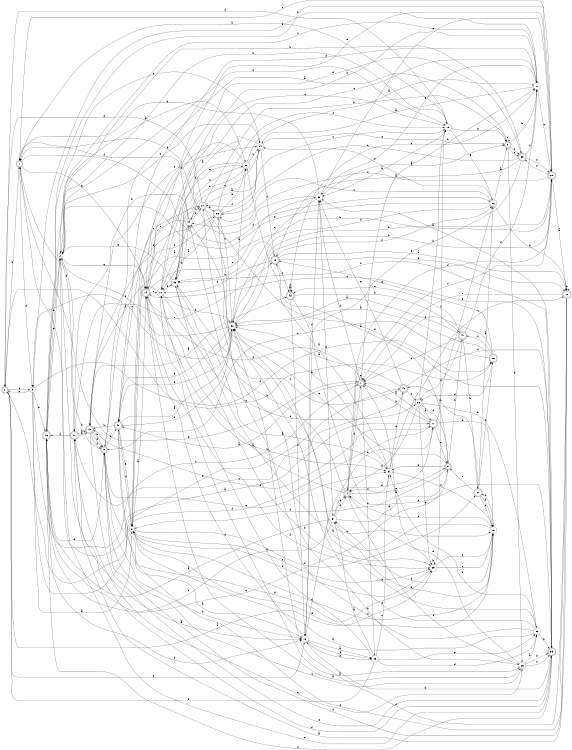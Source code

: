 digraph n38_1 {
__start0 [label="" shape="none"];

rankdir=LR;
size="8,5";

s0 [style="rounded,filled", color="black", fillcolor="white" shape="doublecircle", label="0"];
s1 [style="rounded,filled", color="black", fillcolor="white" shape="doublecircle", label="1"];
s2 [style="filled", color="black", fillcolor="white" shape="circle", label="2"];
s3 [style="rounded,filled", color="black", fillcolor="white" shape="doublecircle", label="3"];
s4 [style="rounded,filled", color="black", fillcolor="white" shape="doublecircle", label="4"];
s5 [style="filled", color="black", fillcolor="white" shape="circle", label="5"];
s6 [style="filled", color="black", fillcolor="white" shape="circle", label="6"];
s7 [style="rounded,filled", color="black", fillcolor="white" shape="doublecircle", label="7"];
s8 [style="rounded,filled", color="black", fillcolor="white" shape="doublecircle", label="8"];
s9 [style="rounded,filled", color="black", fillcolor="white" shape="doublecircle", label="9"];
s10 [style="filled", color="black", fillcolor="white" shape="circle", label="10"];
s11 [style="rounded,filled", color="black", fillcolor="white" shape="doublecircle", label="11"];
s12 [style="rounded,filled", color="black", fillcolor="white" shape="doublecircle", label="12"];
s13 [style="filled", color="black", fillcolor="white" shape="circle", label="13"];
s14 [style="rounded,filled", color="black", fillcolor="white" shape="doublecircle", label="14"];
s15 [style="rounded,filled", color="black", fillcolor="white" shape="doublecircle", label="15"];
s16 [style="rounded,filled", color="black", fillcolor="white" shape="doublecircle", label="16"];
s17 [style="rounded,filled", color="black", fillcolor="white" shape="doublecircle", label="17"];
s18 [style="filled", color="black", fillcolor="white" shape="circle", label="18"];
s19 [style="filled", color="black", fillcolor="white" shape="circle", label="19"];
s20 [style="rounded,filled", color="black", fillcolor="white" shape="doublecircle", label="20"];
s21 [style="filled", color="black", fillcolor="white" shape="circle", label="21"];
s22 [style="filled", color="black", fillcolor="white" shape="circle", label="22"];
s23 [style="filled", color="black", fillcolor="white" shape="circle", label="23"];
s24 [style="filled", color="black", fillcolor="white" shape="circle", label="24"];
s25 [style="rounded,filled", color="black", fillcolor="white" shape="doublecircle", label="25"];
s26 [style="filled", color="black", fillcolor="white" shape="circle", label="26"];
s27 [style="filled", color="black", fillcolor="white" shape="circle", label="27"];
s28 [style="filled", color="black", fillcolor="white" shape="circle", label="28"];
s29 [style="filled", color="black", fillcolor="white" shape="circle", label="29"];
s30 [style="filled", color="black", fillcolor="white" shape="circle", label="30"];
s31 [style="filled", color="black", fillcolor="white" shape="circle", label="31"];
s32 [style="filled", color="black", fillcolor="white" shape="circle", label="32"];
s33 [style="filled", color="black", fillcolor="white" shape="circle", label="33"];
s34 [style="filled", color="black", fillcolor="white" shape="circle", label="34"];
s35 [style="rounded,filled", color="black", fillcolor="white" shape="doublecircle", label="35"];
s36 [style="filled", color="black", fillcolor="white" shape="circle", label="36"];
s37 [style="rounded,filled", color="black", fillcolor="white" shape="doublecircle", label="37"];
s38 [style="rounded,filled", color="black", fillcolor="white" shape="doublecircle", label="38"];
s39 [style="rounded,filled", color="black", fillcolor="white" shape="doublecircle", label="39"];
s40 [style="rounded,filled", color="black", fillcolor="white" shape="doublecircle", label="40"];
s41 [style="rounded,filled", color="black", fillcolor="white" shape="doublecircle", label="41"];
s42 [style="rounded,filled", color="black", fillcolor="white" shape="doublecircle", label="42"];
s43 [style="rounded,filled", color="black", fillcolor="white" shape="doublecircle", label="43"];
s44 [style="filled", color="black", fillcolor="white" shape="circle", label="44"];
s45 [style="filled", color="black", fillcolor="white" shape="circle", label="45"];
s46 [style="rounded,filled", color="black", fillcolor="white" shape="doublecircle", label="46"];
s0 -> s23 [label="a"];
s0 -> s1 [label="b"];
s0 -> s16 [label="c"];
s0 -> s6 [label="d"];
s0 -> s43 [label="e"];
s0 -> s13 [label="f"];
s1 -> s17 [label="a"];
s1 -> s7 [label="b"];
s1 -> s20 [label="c"];
s1 -> s6 [label="d"];
s1 -> s14 [label="e"];
s1 -> s22 [label="f"];
s2 -> s13 [label="a"];
s2 -> s19 [label="b"];
s2 -> s14 [label="c"];
s2 -> s11 [label="d"];
s2 -> s46 [label="e"];
s2 -> s19 [label="f"];
s3 -> s9 [label="a"];
s3 -> s21 [label="b"];
s3 -> s39 [label="c"];
s3 -> s26 [label="d"];
s3 -> s39 [label="e"];
s3 -> s3 [label="f"];
s4 -> s10 [label="a"];
s4 -> s44 [label="b"];
s4 -> s26 [label="c"];
s4 -> s20 [label="d"];
s4 -> s8 [label="e"];
s4 -> s7 [label="f"];
s5 -> s14 [label="a"];
s5 -> s20 [label="b"];
s5 -> s38 [label="c"];
s5 -> s37 [label="d"];
s5 -> s23 [label="e"];
s5 -> s18 [label="f"];
s6 -> s5 [label="a"];
s6 -> s0 [label="b"];
s6 -> s7 [label="c"];
s6 -> s16 [label="d"];
s6 -> s46 [label="e"];
s6 -> s17 [label="f"];
s7 -> s40 [label="a"];
s7 -> s21 [label="b"];
s7 -> s29 [label="c"];
s7 -> s30 [label="d"];
s7 -> s7 [label="e"];
s7 -> s14 [label="f"];
s8 -> s25 [label="a"];
s8 -> s34 [label="b"];
s8 -> s46 [label="c"];
s8 -> s5 [label="d"];
s8 -> s44 [label="e"];
s8 -> s41 [label="f"];
s9 -> s13 [label="a"];
s9 -> s2 [label="b"];
s9 -> s27 [label="c"];
s9 -> s13 [label="d"];
s9 -> s34 [label="e"];
s9 -> s40 [label="f"];
s10 -> s26 [label="a"];
s10 -> s21 [label="b"];
s10 -> s36 [label="c"];
s10 -> s32 [label="d"];
s10 -> s45 [label="e"];
s10 -> s15 [label="f"];
s11 -> s15 [label="a"];
s11 -> s15 [label="b"];
s11 -> s26 [label="c"];
s11 -> s35 [label="d"];
s11 -> s25 [label="e"];
s11 -> s46 [label="f"];
s12 -> s11 [label="a"];
s12 -> s12 [label="b"];
s12 -> s9 [label="c"];
s12 -> s40 [label="d"];
s12 -> s7 [label="e"];
s12 -> s32 [label="f"];
s13 -> s29 [label="a"];
s13 -> s17 [label="b"];
s13 -> s29 [label="c"];
s13 -> s30 [label="d"];
s13 -> s29 [label="e"];
s13 -> s14 [label="f"];
s14 -> s26 [label="a"];
s14 -> s34 [label="b"];
s14 -> s30 [label="c"];
s14 -> s39 [label="d"];
s14 -> s10 [label="e"];
s14 -> s23 [label="f"];
s15 -> s42 [label="a"];
s15 -> s9 [label="b"];
s15 -> s24 [label="c"];
s15 -> s9 [label="d"];
s15 -> s35 [label="e"];
s15 -> s9 [label="f"];
s16 -> s32 [label="a"];
s16 -> s7 [label="b"];
s16 -> s9 [label="c"];
s16 -> s36 [label="d"];
s16 -> s25 [label="e"];
s16 -> s41 [label="f"];
s17 -> s7 [label="a"];
s17 -> s7 [label="b"];
s17 -> s18 [label="c"];
s17 -> s15 [label="d"];
s17 -> s8 [label="e"];
s17 -> s22 [label="f"];
s18 -> s45 [label="a"];
s18 -> s31 [label="b"];
s18 -> s4 [label="c"];
s18 -> s37 [label="d"];
s18 -> s5 [label="e"];
s18 -> s31 [label="f"];
s19 -> s30 [label="a"];
s19 -> s1 [label="b"];
s19 -> s10 [label="c"];
s19 -> s3 [label="d"];
s19 -> s22 [label="e"];
s19 -> s0 [label="f"];
s20 -> s12 [label="a"];
s20 -> s32 [label="b"];
s20 -> s44 [label="c"];
s20 -> s39 [label="d"];
s20 -> s14 [label="e"];
s20 -> s4 [label="f"];
s21 -> s24 [label="a"];
s21 -> s6 [label="b"];
s21 -> s20 [label="c"];
s21 -> s40 [label="d"];
s21 -> s30 [label="e"];
s21 -> s2 [label="f"];
s22 -> s3 [label="a"];
s22 -> s12 [label="b"];
s22 -> s38 [label="c"];
s22 -> s24 [label="d"];
s22 -> s2 [label="e"];
s22 -> s32 [label="f"];
s23 -> s7 [label="a"];
s23 -> s23 [label="b"];
s23 -> s18 [label="c"];
s23 -> s5 [label="d"];
s23 -> s18 [label="e"];
s23 -> s19 [label="f"];
s24 -> s14 [label="a"];
s24 -> s2 [label="b"];
s24 -> s44 [label="c"];
s24 -> s27 [label="d"];
s24 -> s3 [label="e"];
s24 -> s25 [label="f"];
s25 -> s12 [label="a"];
s25 -> s45 [label="b"];
s25 -> s42 [label="c"];
s25 -> s10 [label="d"];
s25 -> s12 [label="e"];
s25 -> s22 [label="f"];
s26 -> s33 [label="a"];
s26 -> s38 [label="b"];
s26 -> s9 [label="c"];
s26 -> s35 [label="d"];
s26 -> s4 [label="e"];
s26 -> s35 [label="f"];
s27 -> s24 [label="a"];
s27 -> s3 [label="b"];
s27 -> s18 [label="c"];
s27 -> s35 [label="d"];
s27 -> s38 [label="e"];
s27 -> s0 [label="f"];
s28 -> s21 [label="a"];
s28 -> s40 [label="b"];
s28 -> s24 [label="c"];
s28 -> s45 [label="d"];
s28 -> s45 [label="e"];
s28 -> s14 [label="f"];
s29 -> s31 [label="a"];
s29 -> s10 [label="b"];
s29 -> s34 [label="c"];
s29 -> s33 [label="d"];
s29 -> s33 [label="e"];
s29 -> s0 [label="f"];
s30 -> s3 [label="a"];
s30 -> s1 [label="b"];
s30 -> s32 [label="c"];
s30 -> s31 [label="d"];
s30 -> s20 [label="e"];
s30 -> s1 [label="f"];
s31 -> s46 [label="a"];
s31 -> s46 [label="b"];
s31 -> s4 [label="c"];
s31 -> s17 [label="d"];
s31 -> s8 [label="e"];
s31 -> s4 [label="f"];
s32 -> s28 [label="a"];
s32 -> s20 [label="b"];
s32 -> s6 [label="c"];
s32 -> s40 [label="d"];
s32 -> s1 [label="e"];
s32 -> s40 [label="f"];
s33 -> s5 [label="a"];
s33 -> s35 [label="b"];
s33 -> s32 [label="c"];
s33 -> s27 [label="d"];
s33 -> s32 [label="e"];
s33 -> s34 [label="f"];
s34 -> s28 [label="a"];
s34 -> s32 [label="b"];
s34 -> s12 [label="c"];
s34 -> s4 [label="d"];
s34 -> s43 [label="e"];
s34 -> s18 [label="f"];
s35 -> s30 [label="a"];
s35 -> s13 [label="b"];
s35 -> s14 [label="c"];
s35 -> s46 [label="d"];
s35 -> s2 [label="e"];
s35 -> s45 [label="f"];
s36 -> s17 [label="a"];
s36 -> s19 [label="b"];
s36 -> s23 [label="c"];
s36 -> s8 [label="d"];
s36 -> s33 [label="e"];
s36 -> s4 [label="f"];
s37 -> s22 [label="a"];
s37 -> s43 [label="b"];
s37 -> s18 [label="c"];
s37 -> s16 [label="d"];
s37 -> s8 [label="e"];
s37 -> s18 [label="f"];
s38 -> s10 [label="a"];
s38 -> s32 [label="b"];
s38 -> s19 [label="c"];
s38 -> s15 [label="d"];
s38 -> s28 [label="e"];
s38 -> s19 [label="f"];
s39 -> s25 [label="a"];
s39 -> s2 [label="b"];
s39 -> s38 [label="c"];
s39 -> s20 [label="d"];
s39 -> s13 [label="e"];
s39 -> s21 [label="f"];
s40 -> s32 [label="a"];
s40 -> s15 [label="b"];
s40 -> s5 [label="c"];
s40 -> s23 [label="d"];
s40 -> s5 [label="e"];
s40 -> s32 [label="f"];
s41 -> s32 [label="a"];
s41 -> s37 [label="b"];
s41 -> s7 [label="c"];
s41 -> s36 [label="d"];
s41 -> s42 [label="e"];
s41 -> s21 [label="f"];
s42 -> s42 [label="a"];
s42 -> s41 [label="b"];
s42 -> s35 [label="c"];
s42 -> s13 [label="d"];
s42 -> s21 [label="e"];
s42 -> s42 [label="f"];
s43 -> s32 [label="a"];
s43 -> s36 [label="b"];
s43 -> s11 [label="c"];
s43 -> s35 [label="d"];
s43 -> s30 [label="e"];
s43 -> s45 [label="f"];
s44 -> s10 [label="a"];
s44 -> s11 [label="b"];
s44 -> s27 [label="c"];
s44 -> s27 [label="d"];
s44 -> s5 [label="e"];
s44 -> s1 [label="f"];
s45 -> s34 [label="a"];
s45 -> s23 [label="b"];
s45 -> s21 [label="c"];
s45 -> s44 [label="d"];
s45 -> s2 [label="e"];
s45 -> s28 [label="f"];
s46 -> s28 [label="a"];
s46 -> s20 [label="b"];
s46 -> s24 [label="c"];
s46 -> s9 [label="d"];
s46 -> s2 [label="e"];
s46 -> s13 [label="f"];

}